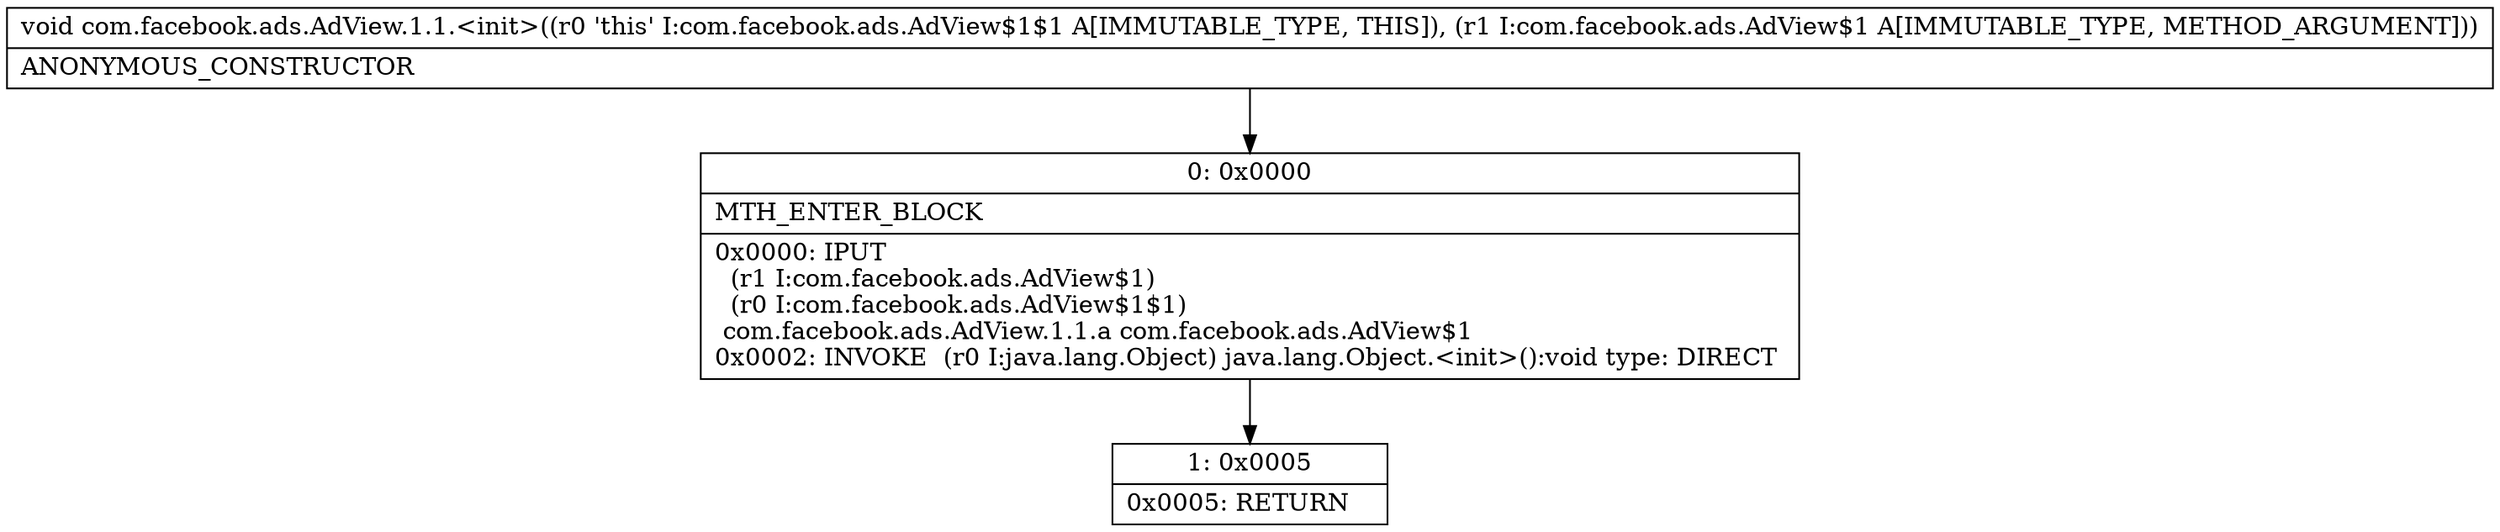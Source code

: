 digraph "CFG forcom.facebook.ads.AdView.1.1.\<init\>(Lcom\/facebook\/ads\/AdView$1;)V" {
Node_0 [shape=record,label="{0\:\ 0x0000|MTH_ENTER_BLOCK\l|0x0000: IPUT  \l  (r1 I:com.facebook.ads.AdView$1)\l  (r0 I:com.facebook.ads.AdView$1$1)\l com.facebook.ads.AdView.1.1.a com.facebook.ads.AdView$1 \l0x0002: INVOKE  (r0 I:java.lang.Object) java.lang.Object.\<init\>():void type: DIRECT \l}"];
Node_1 [shape=record,label="{1\:\ 0x0005|0x0005: RETURN   \l}"];
MethodNode[shape=record,label="{void com.facebook.ads.AdView.1.1.\<init\>((r0 'this' I:com.facebook.ads.AdView$1$1 A[IMMUTABLE_TYPE, THIS]), (r1 I:com.facebook.ads.AdView$1 A[IMMUTABLE_TYPE, METHOD_ARGUMENT]))  | ANONYMOUS_CONSTRUCTOR\l}"];
MethodNode -> Node_0;
Node_0 -> Node_1;
}

